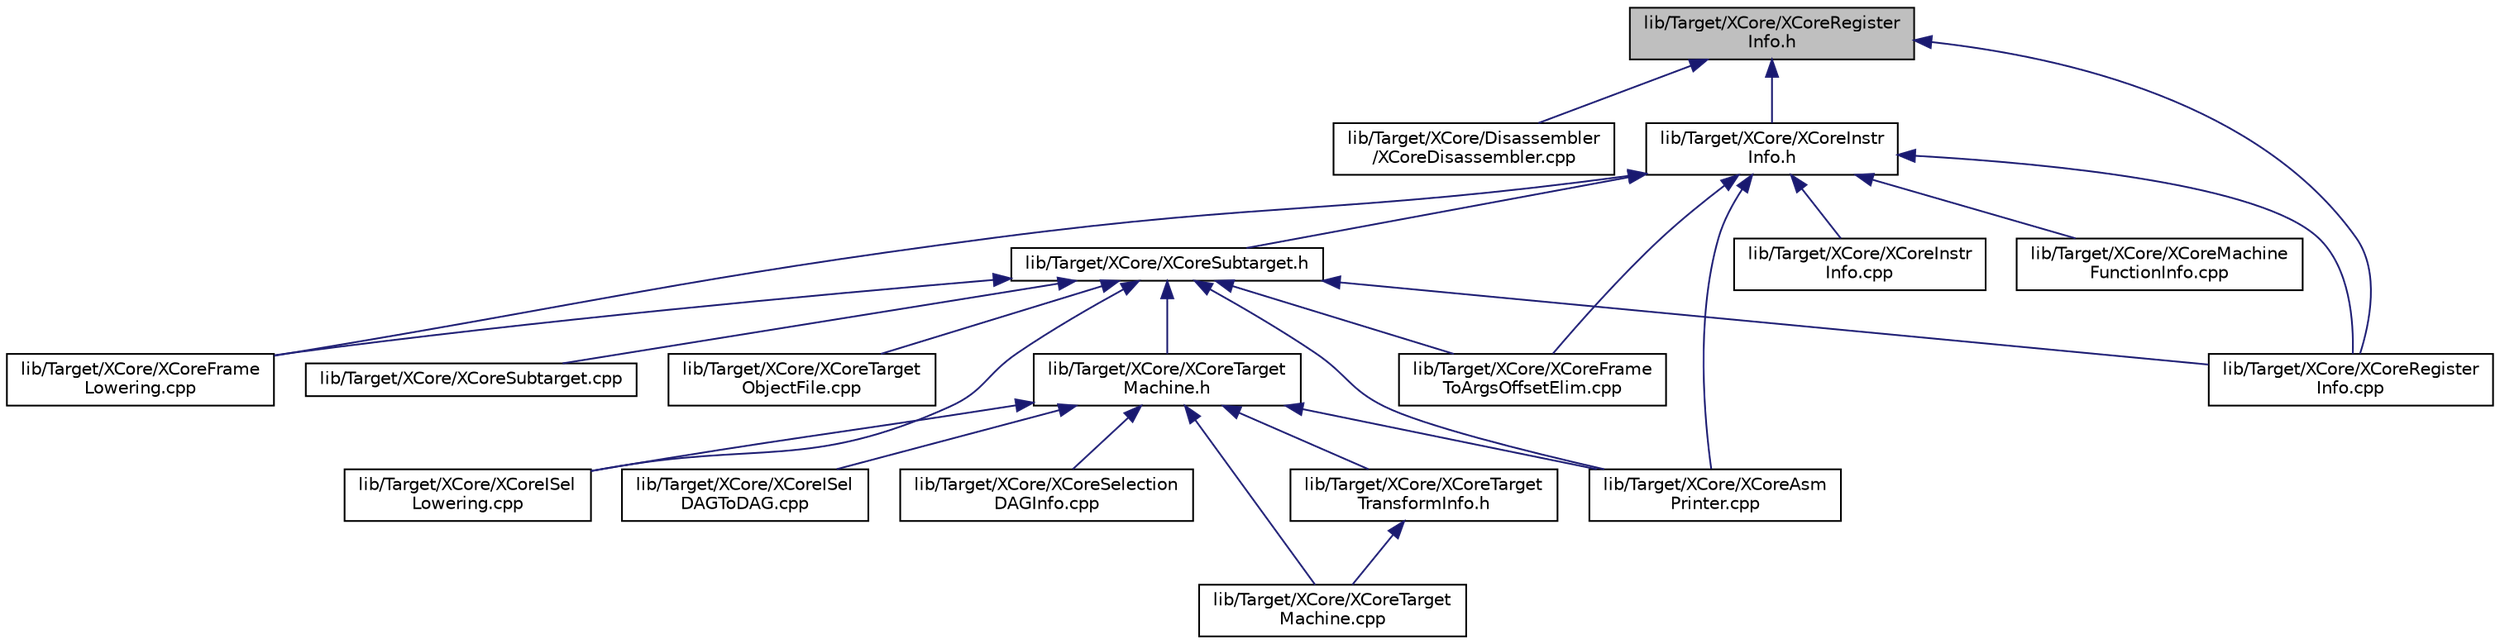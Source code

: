 digraph "lib/Target/XCore/XCoreRegisterInfo.h"
{
 // LATEX_PDF_SIZE
  bgcolor="transparent";
  edge [fontname="Helvetica",fontsize="10",labelfontname="Helvetica",labelfontsize="10"];
  node [fontname="Helvetica",fontsize="10",shape=record];
  Node1 [label="lib/Target/XCore/XCoreRegister\lInfo.h",height=0.2,width=0.4,color="black", fillcolor="grey75", style="filled", fontcolor="black",tooltip=" "];
  Node1 -> Node2 [dir="back",color="midnightblue",fontsize="10",style="solid",fontname="Helvetica"];
  Node2 [label="lib/Target/XCore/Disassembler\l/XCoreDisassembler.cpp",height=0.2,width=0.4,color="black",URL="$XCoreDisassembler_8cpp.html",tooltip=" "];
  Node1 -> Node3 [dir="back",color="midnightblue",fontsize="10",style="solid",fontname="Helvetica"];
  Node3 [label="lib/Target/XCore/XCoreInstr\lInfo.h",height=0.2,width=0.4,color="black",URL="$XCoreInstrInfo_8h.html",tooltip=" "];
  Node3 -> Node4 [dir="back",color="midnightblue",fontsize="10",style="solid",fontname="Helvetica"];
  Node4 [label="lib/Target/XCore/XCoreAsm\lPrinter.cpp",height=0.2,width=0.4,color="black",URL="$XCoreAsmPrinter_8cpp.html",tooltip=" "];
  Node3 -> Node5 [dir="back",color="midnightblue",fontsize="10",style="solid",fontname="Helvetica"];
  Node5 [label="lib/Target/XCore/XCoreSubtarget.h",height=0.2,width=0.4,color="black",URL="$XCoreSubtarget_8h.html",tooltip=" "];
  Node5 -> Node4 [dir="back",color="midnightblue",fontsize="10",style="solid",fontname="Helvetica"];
  Node5 -> Node6 [dir="back",color="midnightblue",fontsize="10",style="solid",fontname="Helvetica"];
  Node6 [label="lib/Target/XCore/XCoreTarget\lMachine.h",height=0.2,width=0.4,color="black",URL="$XCoreTargetMachine_8h.html",tooltip=" "];
  Node6 -> Node4 [dir="back",color="midnightblue",fontsize="10",style="solid",fontname="Helvetica"];
  Node6 -> Node7 [dir="back",color="midnightblue",fontsize="10",style="solid",fontname="Helvetica"];
  Node7 [label="lib/Target/XCore/XCoreISel\lDAGToDAG.cpp",height=0.2,width=0.4,color="black",URL="$XCoreISelDAGToDAG_8cpp.html",tooltip=" "];
  Node6 -> Node8 [dir="back",color="midnightblue",fontsize="10",style="solid",fontname="Helvetica"];
  Node8 [label="lib/Target/XCore/XCoreISel\lLowering.cpp",height=0.2,width=0.4,color="black",URL="$XCoreISelLowering_8cpp.html",tooltip=" "];
  Node6 -> Node9 [dir="back",color="midnightblue",fontsize="10",style="solid",fontname="Helvetica"];
  Node9 [label="lib/Target/XCore/XCoreSelection\lDAGInfo.cpp",height=0.2,width=0.4,color="black",URL="$XCoreSelectionDAGInfo_8cpp.html",tooltip=" "];
  Node6 -> Node10 [dir="back",color="midnightblue",fontsize="10",style="solid",fontname="Helvetica"];
  Node10 [label="lib/Target/XCore/XCoreTarget\lMachine.cpp",height=0.2,width=0.4,color="black",URL="$XCoreTargetMachine_8cpp.html",tooltip=" "];
  Node6 -> Node11 [dir="back",color="midnightblue",fontsize="10",style="solid",fontname="Helvetica"];
  Node11 [label="lib/Target/XCore/XCoreTarget\lTransformInfo.h",height=0.2,width=0.4,color="black",URL="$XCoreTargetTransformInfo_8h.html",tooltip=" "];
  Node11 -> Node10 [dir="back",color="midnightblue",fontsize="10",style="solid",fontname="Helvetica"];
  Node5 -> Node12 [dir="back",color="midnightblue",fontsize="10",style="solid",fontname="Helvetica"];
  Node12 [label="lib/Target/XCore/XCoreFrame\lLowering.cpp",height=0.2,width=0.4,color="black",URL="$XCoreFrameLowering_8cpp.html",tooltip=" "];
  Node5 -> Node13 [dir="back",color="midnightblue",fontsize="10",style="solid",fontname="Helvetica"];
  Node13 [label="lib/Target/XCore/XCoreFrame\lToArgsOffsetElim.cpp",height=0.2,width=0.4,color="black",URL="$XCoreFrameToArgsOffsetElim_8cpp.html",tooltip=" "];
  Node5 -> Node8 [dir="back",color="midnightblue",fontsize="10",style="solid",fontname="Helvetica"];
  Node5 -> Node14 [dir="back",color="midnightblue",fontsize="10",style="solid",fontname="Helvetica"];
  Node14 [label="lib/Target/XCore/XCoreRegister\lInfo.cpp",height=0.2,width=0.4,color="black",URL="$XCoreRegisterInfo_8cpp.html",tooltip=" "];
  Node5 -> Node15 [dir="back",color="midnightblue",fontsize="10",style="solid",fontname="Helvetica"];
  Node15 [label="lib/Target/XCore/XCoreSubtarget.cpp",height=0.2,width=0.4,color="black",URL="$XCoreSubtarget_8cpp.html",tooltip=" "];
  Node5 -> Node16 [dir="back",color="midnightblue",fontsize="10",style="solid",fontname="Helvetica"];
  Node16 [label="lib/Target/XCore/XCoreTarget\lObjectFile.cpp",height=0.2,width=0.4,color="black",URL="$XCoreTargetObjectFile_8cpp.html",tooltip=" "];
  Node3 -> Node12 [dir="back",color="midnightblue",fontsize="10",style="solid",fontname="Helvetica"];
  Node3 -> Node13 [dir="back",color="midnightblue",fontsize="10",style="solid",fontname="Helvetica"];
  Node3 -> Node17 [dir="back",color="midnightblue",fontsize="10",style="solid",fontname="Helvetica"];
  Node17 [label="lib/Target/XCore/XCoreInstr\lInfo.cpp",height=0.2,width=0.4,color="black",URL="$XCoreInstrInfo_8cpp.html",tooltip=" "];
  Node3 -> Node18 [dir="back",color="midnightblue",fontsize="10",style="solid",fontname="Helvetica"];
  Node18 [label="lib/Target/XCore/XCoreMachine\lFunctionInfo.cpp",height=0.2,width=0.4,color="black",URL="$XCoreMachineFunctionInfo_8cpp.html",tooltip=" "];
  Node3 -> Node14 [dir="back",color="midnightblue",fontsize="10",style="solid",fontname="Helvetica"];
  Node1 -> Node14 [dir="back",color="midnightblue",fontsize="10",style="solid",fontname="Helvetica"];
}
